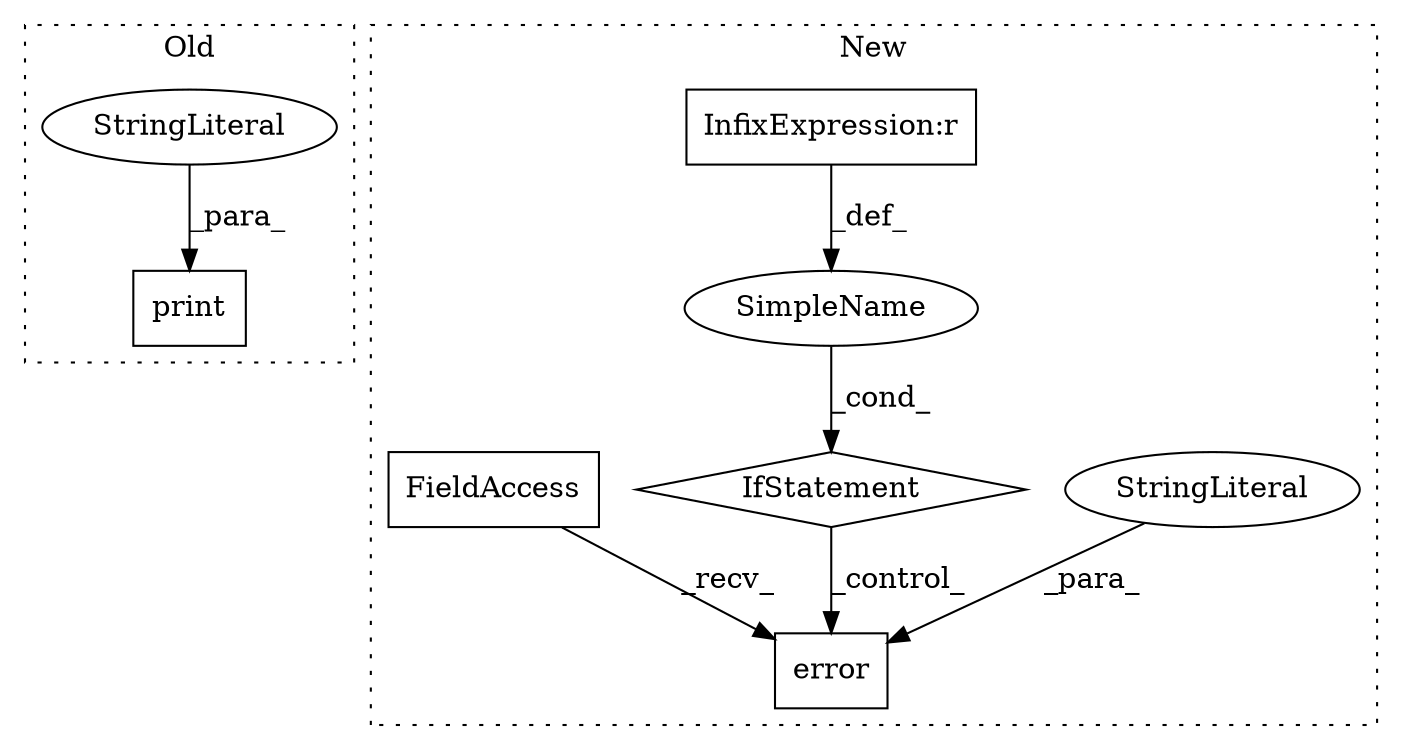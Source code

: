 digraph G {
subgraph cluster0 {
1 [label="print" a="32" s="27095,27126" l="6,1" shape="box"];
4 [label="StringLiteral" a="45" s="27101" l="25" shape="ellipse"];
label = "Old";
style="dotted";
}
subgraph cluster1 {
2 [label="error" a="32" s="28439,28543" l="6,1" shape="box"];
3 [label="StringLiteral" a="45" s="28445" l="98" shape="ellipse"];
5 [label="IfStatement" a="25" s="28357,28385" l="4,2" shape="diamond"];
6 [label="SimpleName" a="42" s="" l="" shape="ellipse"];
7 [label="InfixExpression:r" a="27" s="28380" l="4" shape="box"];
8 [label="FieldAccess" a="22" s="28432" l="6" shape="box"];
label = "New";
style="dotted";
}
3 -> 2 [label="_para_"];
4 -> 1 [label="_para_"];
5 -> 2 [label="_control_"];
6 -> 5 [label="_cond_"];
7 -> 6 [label="_def_"];
8 -> 2 [label="_recv_"];
}